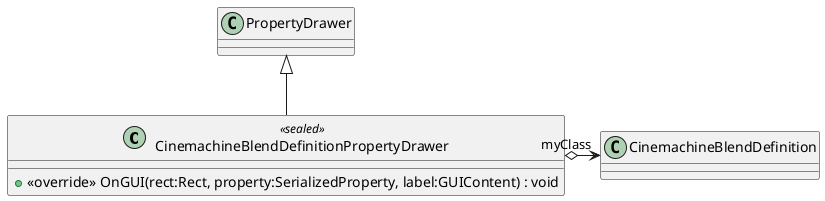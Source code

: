 @startuml
class CinemachineBlendDefinitionPropertyDrawer <<sealed>> {
    + <<override>> OnGUI(rect:Rect, property:SerializedProperty, label:GUIContent) : void
}
PropertyDrawer <|-- CinemachineBlendDefinitionPropertyDrawer
CinemachineBlendDefinitionPropertyDrawer o-> "myClass" CinemachineBlendDefinition
@enduml
